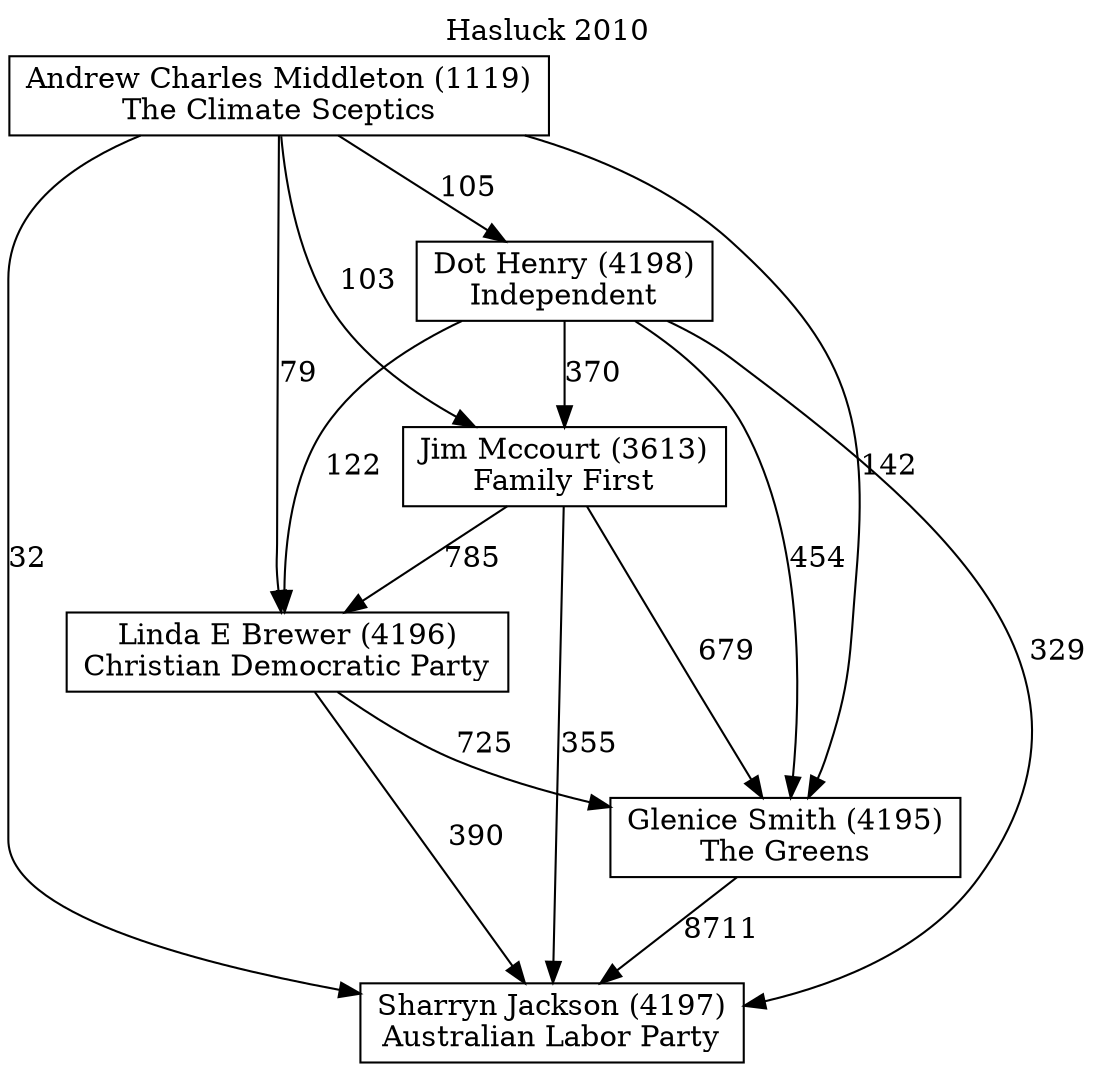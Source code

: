 // House preference flow
digraph "Sharryn Jackson (4197)_Hasluck_2010" {
	graph [label="Hasluck 2010" labelloc=t mclimit=10]
	node [shape=box]
	"Andrew Charles Middleton (1119)" [label="Andrew Charles Middleton (1119)
The Climate Sceptics"]
	"Dot Henry (4198)" [label="Dot Henry (4198)
Independent"]
	"Glenice Smith (4195)" [label="Glenice Smith (4195)
The Greens"]
	"Jim Mccourt (3613)" [label="Jim Mccourt (3613)
Family First"]
	"Linda E Brewer (4196)" [label="Linda E Brewer (4196)
Christian Democratic Party"]
	"Sharryn Jackson (4197)" [label="Sharryn Jackson (4197)
Australian Labor Party"]
	"Andrew Charles Middleton (1119)" -> "Dot Henry (4198)" [label=105]
	"Andrew Charles Middleton (1119)" -> "Glenice Smith (4195)" [label=142]
	"Andrew Charles Middleton (1119)" -> "Jim Mccourt (3613)" [label=103]
	"Andrew Charles Middleton (1119)" -> "Linda E Brewer (4196)" [label=79]
	"Andrew Charles Middleton (1119)" -> "Sharryn Jackson (4197)" [label=32]
	"Dot Henry (4198)" -> "Glenice Smith (4195)" [label=454]
	"Dot Henry (4198)" -> "Jim Mccourt (3613)" [label=370]
	"Dot Henry (4198)" -> "Linda E Brewer (4196)" [label=122]
	"Dot Henry (4198)" -> "Sharryn Jackson (4197)" [label=329]
	"Glenice Smith (4195)" -> "Sharryn Jackson (4197)" [label=8711]
	"Jim Mccourt (3613)" -> "Glenice Smith (4195)" [label=679]
	"Jim Mccourt (3613)" -> "Linda E Brewer (4196)" [label=785]
	"Jim Mccourt (3613)" -> "Sharryn Jackson (4197)" [label=355]
	"Linda E Brewer (4196)" -> "Glenice Smith (4195)" [label=725]
	"Linda E Brewer (4196)" -> "Sharryn Jackson (4197)" [label=390]
}
